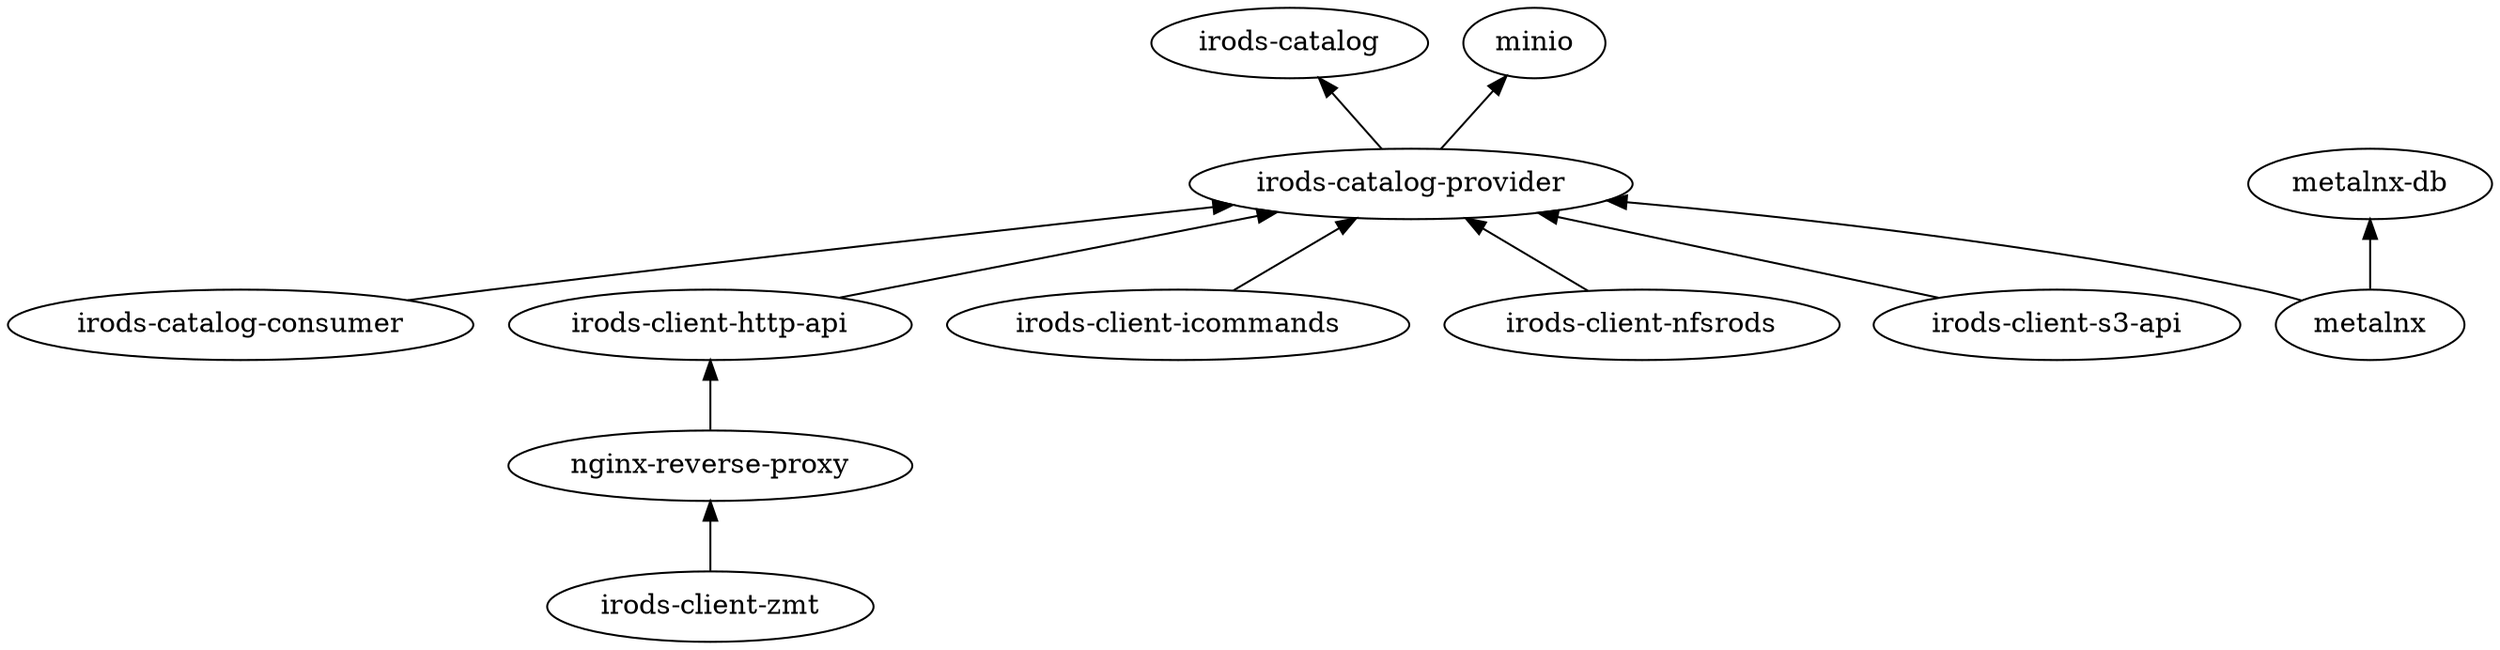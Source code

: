 digraph G {

  rankdir="BT"

  catalog    [label = "irods-catalog"];
  provider   [label = "irods-catalog-provider"];
  consumer   [label = "irods-catalog-consumer"];
  http       [label = "irods-client-http-api"];
  icommands  [label = "irods-client-icommands"];
  nfsrods    [label = "irods-client-nfsrods"];
  nginx      [label = "nginx-reverse-proxy"];
  s3         [label = "irods-client-s3-api"];
  zmt        [label = "irods-client-zmt"];
  metalnxdb  [label = "metalnx-db"];
  metalnx    [label = "metalnx"];
  minio      [label = "minio"];

  provider -> catalog;
  consumer -> provider;
  icommands -> provider;
  nginx -> http;
  zmt -> nginx;
  metalnx -> metalnxdb;
  metalnx -> provider;
  http -> provider;
  s3 -> provider;
  nfsrods -> provider;
  provider -> minio;

}
